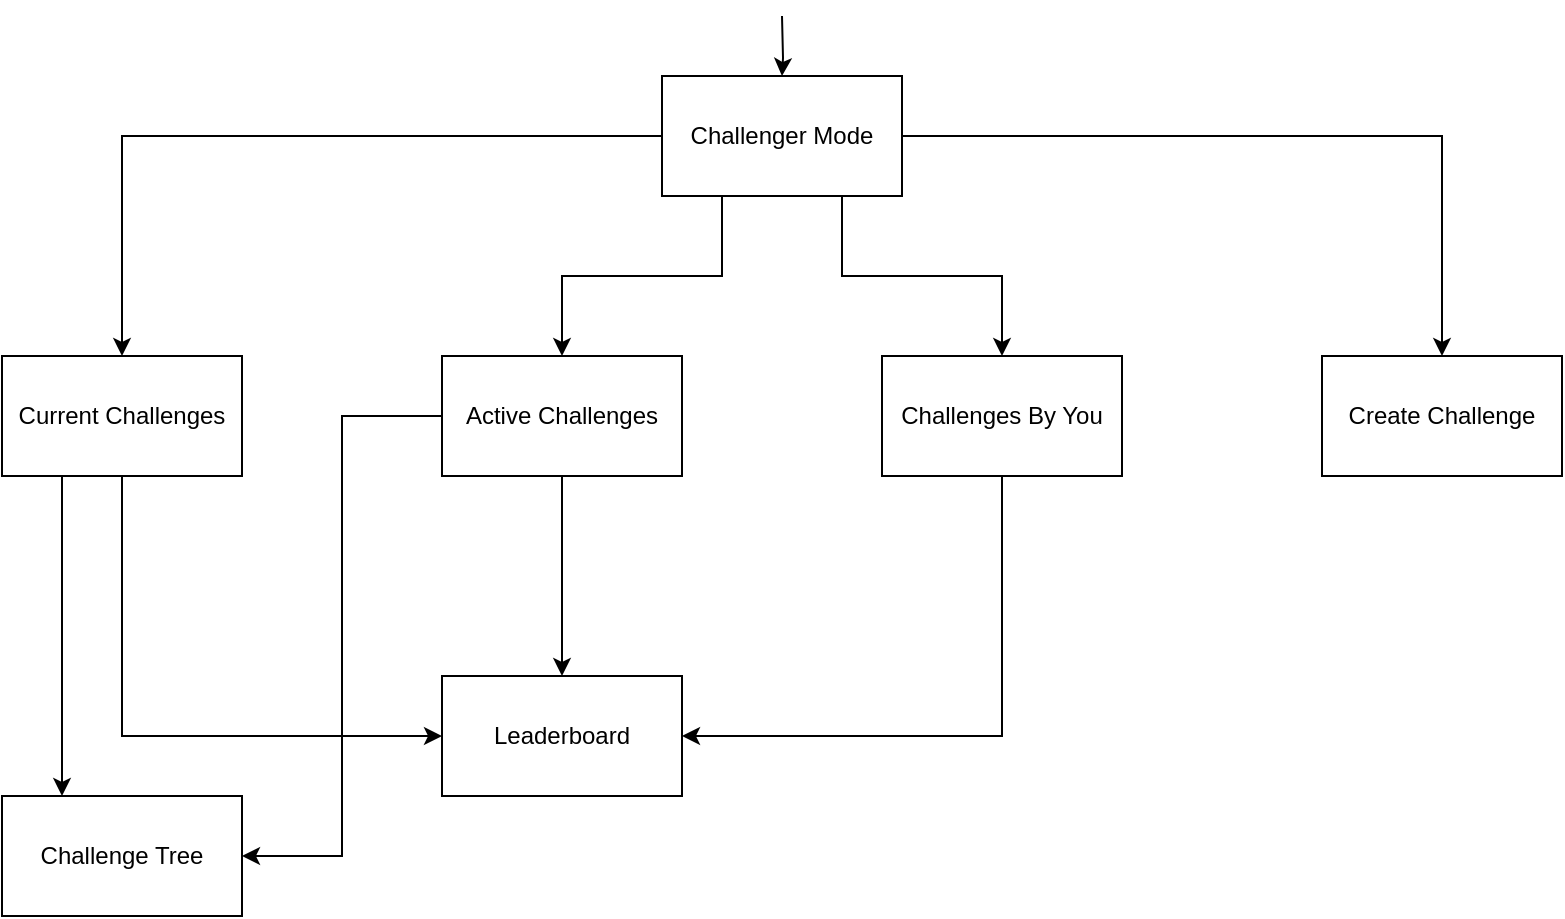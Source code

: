 <mxfile version="11.1.4" type="github"><diagram id="xw-eDfm9OKZFL-MtHUs4" name="Page-1"><mxGraphModel dx="868" dy="522" grid="1" gridSize="10" guides="1" tooltips="1" connect="1" arrows="1" fold="1" page="1" pageScale="1" pageWidth="700" pageHeight="800" math="0" shadow="0"><root><mxCell id="0"/><mxCell id="1" parent="0"/><mxCell id="fXvY7cQ6-Jlrkqf7N-M_-6" style="edgeStyle=orthogonalEdgeStyle;rounded=0;orthogonalLoop=1;jettySize=auto;html=1;exitX=0;exitY=0.5;exitDx=0;exitDy=0;" edge="1" parent="1" source="fXvY7cQ6-Jlrkqf7N-M_-1" target="fXvY7cQ6-Jlrkqf7N-M_-2"><mxGeometry relative="1" as="geometry"/></mxCell><mxCell id="fXvY7cQ6-Jlrkqf7N-M_-12" style="edgeStyle=orthogonalEdgeStyle;rounded=0;orthogonalLoop=1;jettySize=auto;html=1;exitX=0.25;exitY=1;exitDx=0;exitDy=0;" edge="1" parent="1" source="fXvY7cQ6-Jlrkqf7N-M_-1" target="fXvY7cQ6-Jlrkqf7N-M_-3"><mxGeometry relative="1" as="geometry"/></mxCell><mxCell id="fXvY7cQ6-Jlrkqf7N-M_-13" style="edgeStyle=orthogonalEdgeStyle;rounded=0;orthogonalLoop=1;jettySize=auto;html=1;exitX=0.75;exitY=1;exitDx=0;exitDy=0;" edge="1" parent="1" source="fXvY7cQ6-Jlrkqf7N-M_-1" target="fXvY7cQ6-Jlrkqf7N-M_-4"><mxGeometry relative="1" as="geometry"/></mxCell><mxCell id="fXvY7cQ6-Jlrkqf7N-M_-14" style="edgeStyle=orthogonalEdgeStyle;rounded=0;orthogonalLoop=1;jettySize=auto;html=1;exitX=1;exitY=0.5;exitDx=0;exitDy=0;" edge="1" parent="1" source="fXvY7cQ6-Jlrkqf7N-M_-1" target="fXvY7cQ6-Jlrkqf7N-M_-10"><mxGeometry relative="1" as="geometry"/></mxCell><mxCell id="fXvY7cQ6-Jlrkqf7N-M_-16" value="" style="edgeStyle=orthogonalEdgeStyle;rounded=0;orthogonalLoop=1;jettySize=auto;html=1;" edge="1" parent="1" target="fXvY7cQ6-Jlrkqf7N-M_-1"><mxGeometry relative="1" as="geometry"><mxPoint x="460" y="10" as="sourcePoint"/></mxGeometry></mxCell><mxCell id="fXvY7cQ6-Jlrkqf7N-M_-1" value="Challenger Mode" style="rounded=0;whiteSpace=wrap;html=1;" vertex="1" parent="1"><mxGeometry x="400" y="40" width="120" height="60" as="geometry"/></mxCell><mxCell id="fXvY7cQ6-Jlrkqf7N-M_-24" style="edgeStyle=orthogonalEdgeStyle;rounded=0;orthogonalLoop=1;jettySize=auto;html=1;exitX=0.5;exitY=1;exitDx=0;exitDy=0;entryX=0;entryY=0.5;entryDx=0;entryDy=0;" edge="1" parent="1" source="fXvY7cQ6-Jlrkqf7N-M_-2" target="fXvY7cQ6-Jlrkqf7N-M_-17"><mxGeometry relative="1" as="geometry"/></mxCell><mxCell id="fXvY7cQ6-Jlrkqf7N-M_-26" style="edgeStyle=orthogonalEdgeStyle;rounded=0;orthogonalLoop=1;jettySize=auto;html=1;exitX=0.25;exitY=1;exitDx=0;exitDy=0;entryX=0.25;entryY=0;entryDx=0;entryDy=0;" edge="1" parent="1" source="fXvY7cQ6-Jlrkqf7N-M_-2" target="fXvY7cQ6-Jlrkqf7N-M_-25"><mxGeometry relative="1" as="geometry"/></mxCell><mxCell id="fXvY7cQ6-Jlrkqf7N-M_-2" value="Current Challenges" style="rounded=0;whiteSpace=wrap;html=1;" vertex="1" parent="1"><mxGeometry x="70" y="180" width="120" height="60" as="geometry"/></mxCell><mxCell id="fXvY7cQ6-Jlrkqf7N-M_-19" style="edgeStyle=orthogonalEdgeStyle;rounded=0;orthogonalLoop=1;jettySize=auto;html=1;" edge="1" parent="1" source="fXvY7cQ6-Jlrkqf7N-M_-3" target="fXvY7cQ6-Jlrkqf7N-M_-17"><mxGeometry relative="1" as="geometry"/></mxCell><mxCell id="fXvY7cQ6-Jlrkqf7N-M_-29" style="edgeStyle=orthogonalEdgeStyle;rounded=0;orthogonalLoop=1;jettySize=auto;html=1;exitX=0;exitY=0.5;exitDx=0;exitDy=0;entryX=1;entryY=0.5;entryDx=0;entryDy=0;" edge="1" parent="1" source="fXvY7cQ6-Jlrkqf7N-M_-3" target="fXvY7cQ6-Jlrkqf7N-M_-25"><mxGeometry relative="1" as="geometry"/></mxCell><mxCell id="fXvY7cQ6-Jlrkqf7N-M_-3" value="Active Challenges" style="rounded=0;whiteSpace=wrap;html=1;" vertex="1" parent="1"><mxGeometry x="290" y="180" width="120" height="60" as="geometry"/></mxCell><mxCell id="fXvY7cQ6-Jlrkqf7N-M_-18" style="edgeStyle=orthogonalEdgeStyle;rounded=0;orthogonalLoop=1;jettySize=auto;html=1;exitX=0.5;exitY=1;exitDx=0;exitDy=0;entryX=1;entryY=0.5;entryDx=0;entryDy=0;" edge="1" parent="1" source="fXvY7cQ6-Jlrkqf7N-M_-4" target="fXvY7cQ6-Jlrkqf7N-M_-17"><mxGeometry relative="1" as="geometry"/></mxCell><mxCell id="fXvY7cQ6-Jlrkqf7N-M_-4" value="Challenges By You" style="rounded=0;whiteSpace=wrap;html=1;" vertex="1" parent="1"><mxGeometry x="510" y="180" width="120" height="60" as="geometry"/></mxCell><mxCell id="fXvY7cQ6-Jlrkqf7N-M_-10" value="Create Challenge" style="rounded=0;whiteSpace=wrap;html=1;" vertex="1" parent="1"><mxGeometry x="730" y="180" width="120" height="60" as="geometry"/></mxCell><mxCell id="fXvY7cQ6-Jlrkqf7N-M_-17" value="Leaderboard" style="rounded=0;whiteSpace=wrap;html=1;" vertex="1" parent="1"><mxGeometry x="290" y="340" width="120" height="60" as="geometry"/></mxCell><mxCell id="fXvY7cQ6-Jlrkqf7N-M_-25" value="Challenge Tree" style="rounded=0;whiteSpace=wrap;html=1;" vertex="1" parent="1"><mxGeometry x="70" y="400" width="120" height="60" as="geometry"/></mxCell></root></mxGraphModel></diagram></mxfile>